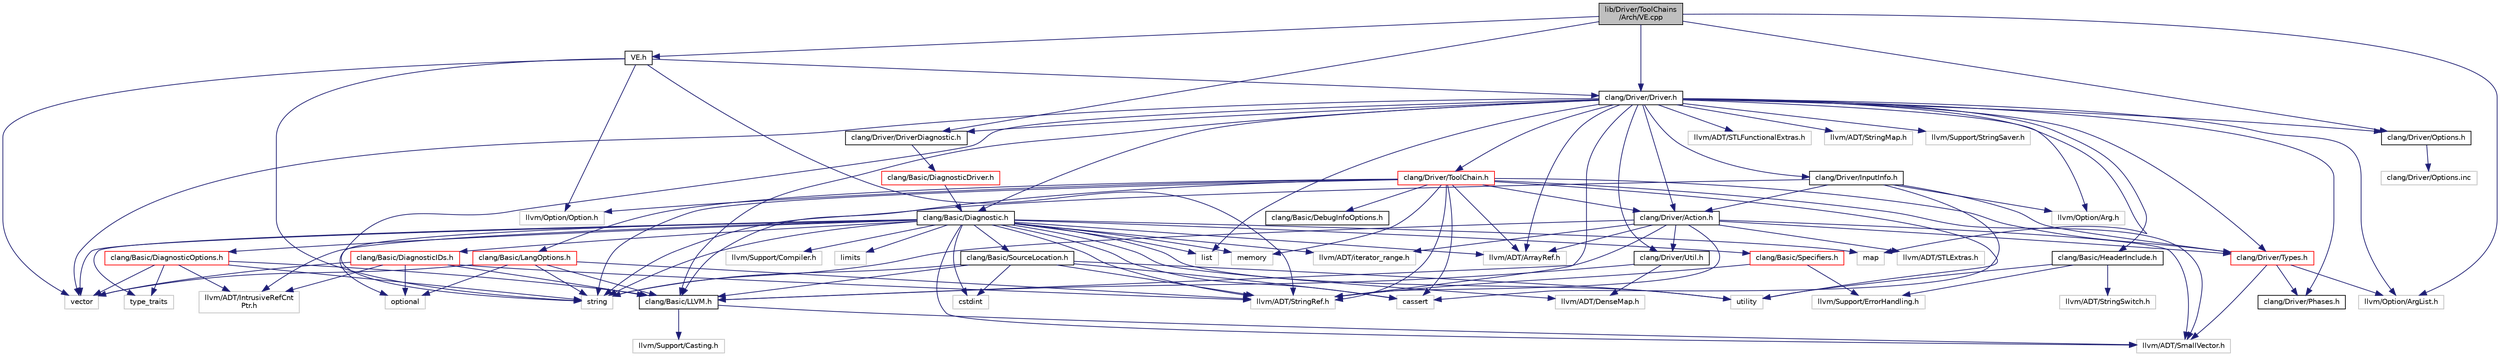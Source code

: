 digraph "lib/Driver/ToolChains/Arch/VE.cpp"
{
 // LATEX_PDF_SIZE
  bgcolor="transparent";
  edge [fontname="Helvetica",fontsize="10",labelfontname="Helvetica",labelfontsize="10"];
  node [fontname="Helvetica",fontsize="10",shape=record];
  Node1 [label="lib/Driver/ToolChains\l/Arch/VE.cpp",height=0.2,width=0.4,color="black", fillcolor="grey75", style="filled", fontcolor="black",tooltip=" "];
  Node1 -> Node2 [color="midnightblue",fontsize="10",style="solid",fontname="Helvetica"];
  Node2 [label="VE.h",height=0.2,width=0.4,color="black",URL="$Driver_2ToolChains_2Arch_2VE_8h.html",tooltip=" "];
  Node2 -> Node3 [color="midnightblue",fontsize="10",style="solid",fontname="Helvetica"];
  Node3 [label="clang/Driver/Driver.h",height=0.2,width=0.4,color="black",URL="$Driver_8h.html",tooltip=" "];
  Node3 -> Node4 [color="midnightblue",fontsize="10",style="solid",fontname="Helvetica"];
  Node4 [label="clang/Basic/Diagnostic.h",height=0.2,width=0.4,color="black",URL="$Basic_2Diagnostic_8h.html",tooltip=" "];
  Node4 -> Node5 [color="midnightblue",fontsize="10",style="solid",fontname="Helvetica"];
  Node5 [label="clang/Basic/DiagnosticIDs.h",height=0.2,width=0.4,color="red",URL="$DiagnosticIDs_8h.html",tooltip=" "];
  Node5 -> Node6 [color="midnightblue",fontsize="10",style="solid",fontname="Helvetica"];
  Node6 [label="clang/Basic/LLVM.h",height=0.2,width=0.4,color="black",URL="$LLVM_8h.html",tooltip=" "];
  Node6 -> Node7 [color="midnightblue",fontsize="10",style="solid",fontname="Helvetica"];
  Node7 [label="llvm/Support/Casting.h",height=0.2,width=0.4,color="grey75",tooltip=" "];
  Node6 -> Node8 [color="midnightblue",fontsize="10",style="solid",fontname="Helvetica"];
  Node8 [label="llvm/ADT/SmallVector.h",height=0.2,width=0.4,color="grey75",tooltip=" "];
  Node5 -> Node9 [color="midnightblue",fontsize="10",style="solid",fontname="Helvetica"];
  Node9 [label="llvm/ADT/IntrusiveRefCnt\lPtr.h",height=0.2,width=0.4,color="grey75",tooltip=" "];
  Node5 -> Node10 [color="midnightblue",fontsize="10",style="solid",fontname="Helvetica"];
  Node10 [label="llvm/ADT/StringRef.h",height=0.2,width=0.4,color="grey75",tooltip=" "];
  Node5 -> Node11 [color="midnightblue",fontsize="10",style="solid",fontname="Helvetica"];
  Node11 [label="optional",height=0.2,width=0.4,color="grey75",tooltip=" "];
  Node5 -> Node12 [color="midnightblue",fontsize="10",style="solid",fontname="Helvetica"];
  Node12 [label="vector",height=0.2,width=0.4,color="grey75",tooltip=" "];
  Node4 -> Node14 [color="midnightblue",fontsize="10",style="solid",fontname="Helvetica"];
  Node14 [label="clang/Basic/DiagnosticOptions.h",height=0.2,width=0.4,color="red",URL="$DiagnosticOptions_8h.html",tooltip=" "];
  Node14 -> Node6 [color="midnightblue",fontsize="10",style="solid",fontname="Helvetica"];
  Node14 -> Node9 [color="midnightblue",fontsize="10",style="solid",fontname="Helvetica"];
  Node14 -> Node15 [color="midnightblue",fontsize="10",style="solid",fontname="Helvetica"];
  Node15 [label="string",height=0.2,width=0.4,color="grey75",tooltip=" "];
  Node14 -> Node16 [color="midnightblue",fontsize="10",style="solid",fontname="Helvetica"];
  Node16 [label="type_traits",height=0.2,width=0.4,color="grey75",tooltip=" "];
  Node14 -> Node12 [color="midnightblue",fontsize="10",style="solid",fontname="Helvetica"];
  Node4 -> Node18 [color="midnightblue",fontsize="10",style="solid",fontname="Helvetica"];
  Node18 [label="clang/Basic/SourceLocation.h",height=0.2,width=0.4,color="black",URL="$SourceLocation_8h.html",tooltip=" "];
  Node18 -> Node6 [color="midnightblue",fontsize="10",style="solid",fontname="Helvetica"];
  Node18 -> Node10 [color="midnightblue",fontsize="10",style="solid",fontname="Helvetica"];
  Node18 -> Node19 [color="midnightblue",fontsize="10",style="solid",fontname="Helvetica"];
  Node19 [label="cassert",height=0.2,width=0.4,color="grey75",tooltip=" "];
  Node18 -> Node20 [color="midnightblue",fontsize="10",style="solid",fontname="Helvetica"];
  Node20 [label="cstdint",height=0.2,width=0.4,color="grey75",tooltip=" "];
  Node18 -> Node15 [color="midnightblue",fontsize="10",style="solid",fontname="Helvetica"];
  Node18 -> Node21 [color="midnightblue",fontsize="10",style="solid",fontname="Helvetica"];
  Node21 [label="utility",height=0.2,width=0.4,color="grey75",tooltip=" "];
  Node4 -> Node22 [color="midnightblue",fontsize="10",style="solid",fontname="Helvetica"];
  Node22 [label="clang/Basic/Specifiers.h",height=0.2,width=0.4,color="red",URL="$Specifiers_8h.html",tooltip=" "];
  Node22 -> Node10 [color="midnightblue",fontsize="10",style="solid",fontname="Helvetica"];
  Node22 -> Node24 [color="midnightblue",fontsize="10",style="solid",fontname="Helvetica"];
  Node24 [label="llvm/Support/ErrorHandling.h",height=0.2,width=0.4,color="grey75",tooltip=" "];
  Node4 -> Node27 [color="midnightblue",fontsize="10",style="solid",fontname="Helvetica"];
  Node27 [label="llvm/ADT/ArrayRef.h",height=0.2,width=0.4,color="grey75",tooltip=" "];
  Node4 -> Node28 [color="midnightblue",fontsize="10",style="solid",fontname="Helvetica"];
  Node28 [label="llvm/ADT/DenseMap.h",height=0.2,width=0.4,color="grey75",tooltip=" "];
  Node4 -> Node9 [color="midnightblue",fontsize="10",style="solid",fontname="Helvetica"];
  Node4 -> Node8 [color="midnightblue",fontsize="10",style="solid",fontname="Helvetica"];
  Node4 -> Node10 [color="midnightblue",fontsize="10",style="solid",fontname="Helvetica"];
  Node4 -> Node29 [color="midnightblue",fontsize="10",style="solid",fontname="Helvetica"];
  Node29 [label="llvm/ADT/iterator_range.h",height=0.2,width=0.4,color="grey75",tooltip=" "];
  Node4 -> Node30 [color="midnightblue",fontsize="10",style="solid",fontname="Helvetica"];
  Node30 [label="llvm/Support/Compiler.h",height=0.2,width=0.4,color="grey75",tooltip=" "];
  Node4 -> Node19 [color="midnightblue",fontsize="10",style="solid",fontname="Helvetica"];
  Node4 -> Node20 [color="midnightblue",fontsize="10",style="solid",fontname="Helvetica"];
  Node4 -> Node31 [color="midnightblue",fontsize="10",style="solid",fontname="Helvetica"];
  Node31 [label="limits",height=0.2,width=0.4,color="grey75",tooltip=" "];
  Node4 -> Node32 [color="midnightblue",fontsize="10",style="solid",fontname="Helvetica"];
  Node32 [label="list",height=0.2,width=0.4,color="grey75",tooltip=" "];
  Node4 -> Node33 [color="midnightblue",fontsize="10",style="solid",fontname="Helvetica"];
  Node33 [label="map",height=0.2,width=0.4,color="grey75",tooltip=" "];
  Node4 -> Node34 [color="midnightblue",fontsize="10",style="solid",fontname="Helvetica"];
  Node34 [label="memory",height=0.2,width=0.4,color="grey75",tooltip=" "];
  Node4 -> Node11 [color="midnightblue",fontsize="10",style="solid",fontname="Helvetica"];
  Node4 -> Node15 [color="midnightblue",fontsize="10",style="solid",fontname="Helvetica"];
  Node4 -> Node16 [color="midnightblue",fontsize="10",style="solid",fontname="Helvetica"];
  Node4 -> Node21 [color="midnightblue",fontsize="10",style="solid",fontname="Helvetica"];
  Node4 -> Node12 [color="midnightblue",fontsize="10",style="solid",fontname="Helvetica"];
  Node3 -> Node35 [color="midnightblue",fontsize="10",style="solid",fontname="Helvetica"];
  Node35 [label="clang/Basic/HeaderInclude.h",height=0.2,width=0.4,color="black",URL="$HeaderInclude_8h.html",tooltip=" "];
  Node35 -> Node36 [color="midnightblue",fontsize="10",style="solid",fontname="Helvetica"];
  Node36 [label="llvm/ADT/StringSwitch.h",height=0.2,width=0.4,color="grey75",tooltip=" "];
  Node35 -> Node24 [color="midnightblue",fontsize="10",style="solid",fontname="Helvetica"];
  Node35 -> Node21 [color="midnightblue",fontsize="10",style="solid",fontname="Helvetica"];
  Node3 -> Node6 [color="midnightblue",fontsize="10",style="solid",fontname="Helvetica"];
  Node3 -> Node37 [color="midnightblue",fontsize="10",style="solid",fontname="Helvetica"];
  Node37 [label="clang/Driver/Action.h",height=0.2,width=0.4,color="black",URL="$Action_8h.html",tooltip=" "];
  Node37 -> Node6 [color="midnightblue",fontsize="10",style="solid",fontname="Helvetica"];
  Node37 -> Node38 [color="midnightblue",fontsize="10",style="solid",fontname="Helvetica"];
  Node38 [label="clang/Driver/Types.h",height=0.2,width=0.4,color="red",URL="$Driver_2Types_8h.html",tooltip=" "];
  Node38 -> Node39 [color="midnightblue",fontsize="10",style="solid",fontname="Helvetica"];
  Node39 [label="clang/Driver/Phases.h",height=0.2,width=0.4,color="black",URL="$Phases_8h.html",tooltip=" "];
  Node38 -> Node8 [color="midnightblue",fontsize="10",style="solid",fontname="Helvetica"];
  Node38 -> Node40 [color="midnightblue",fontsize="10",style="solid",fontname="Helvetica"];
  Node40 [label="llvm/Option/ArgList.h",height=0.2,width=0.4,color="grey75",tooltip=" "];
  Node37 -> Node42 [color="midnightblue",fontsize="10",style="solid",fontname="Helvetica"];
  Node42 [label="clang/Driver/Util.h",height=0.2,width=0.4,color="black",URL="$Util_8h.html",tooltip=" "];
  Node42 -> Node6 [color="midnightblue",fontsize="10",style="solid",fontname="Helvetica"];
  Node42 -> Node28 [color="midnightblue",fontsize="10",style="solid",fontname="Helvetica"];
  Node37 -> Node27 [color="midnightblue",fontsize="10",style="solid",fontname="Helvetica"];
  Node37 -> Node43 [color="midnightblue",fontsize="10",style="solid",fontname="Helvetica"];
  Node43 [label="llvm/ADT/STLExtras.h",height=0.2,width=0.4,color="grey75",tooltip=" "];
  Node37 -> Node8 [color="midnightblue",fontsize="10",style="solid",fontname="Helvetica"];
  Node37 -> Node10 [color="midnightblue",fontsize="10",style="solid",fontname="Helvetica"];
  Node37 -> Node29 [color="midnightblue",fontsize="10",style="solid",fontname="Helvetica"];
  Node37 -> Node15 [color="midnightblue",fontsize="10",style="solid",fontname="Helvetica"];
  Node3 -> Node44 [color="midnightblue",fontsize="10",style="solid",fontname="Helvetica"];
  Node44 [label="clang/Driver/DriverDiagnostic.h",height=0.2,width=0.4,color="black",URL="$DriverDiagnostic_8h.html",tooltip=" "];
  Node44 -> Node45 [color="midnightblue",fontsize="10",style="solid",fontname="Helvetica"];
  Node45 [label="clang/Basic/DiagnosticDriver.h",height=0.2,width=0.4,color="red",URL="$DiagnosticDriver_8h.html",tooltip=" "];
  Node45 -> Node4 [color="midnightblue",fontsize="10",style="solid",fontname="Helvetica"];
  Node3 -> Node47 [color="midnightblue",fontsize="10",style="solid",fontname="Helvetica"];
  Node47 [label="clang/Driver/InputInfo.h",height=0.2,width=0.4,color="black",URL="$InputInfo_8h.html",tooltip=" "];
  Node47 -> Node37 [color="midnightblue",fontsize="10",style="solid",fontname="Helvetica"];
  Node47 -> Node38 [color="midnightblue",fontsize="10",style="solid",fontname="Helvetica"];
  Node47 -> Node48 [color="midnightblue",fontsize="10",style="solid",fontname="Helvetica"];
  Node48 [label="llvm/Option/Arg.h",height=0.2,width=0.4,color="grey75",tooltip=" "];
  Node47 -> Node19 [color="midnightblue",fontsize="10",style="solid",fontname="Helvetica"];
  Node47 -> Node15 [color="midnightblue",fontsize="10",style="solid",fontname="Helvetica"];
  Node3 -> Node49 [color="midnightblue",fontsize="10",style="solid",fontname="Helvetica"];
  Node49 [label="clang/Driver/Options.h",height=0.2,width=0.4,color="black",URL="$Options_8h.html",tooltip=" "];
  Node49 -> Node50 [color="midnightblue",fontsize="10",style="solid",fontname="Helvetica"];
  Node50 [label="clang/Driver/Options.inc",height=0.2,width=0.4,color="grey75",tooltip=" "];
  Node3 -> Node39 [color="midnightblue",fontsize="10",style="solid",fontname="Helvetica"];
  Node3 -> Node51 [color="midnightblue",fontsize="10",style="solid",fontname="Helvetica"];
  Node51 [label="clang/Driver/ToolChain.h",height=0.2,width=0.4,color="red",URL="$ToolChain_8h.html",tooltip=" "];
  Node51 -> Node52 [color="midnightblue",fontsize="10",style="solid",fontname="Helvetica"];
  Node52 [label="clang/Basic/DebugInfoOptions.h",height=0.2,width=0.4,color="black",URL="$DebugInfoOptions_8h.html",tooltip=" "];
  Node51 -> Node6 [color="midnightblue",fontsize="10",style="solid",fontname="Helvetica"];
  Node51 -> Node53 [color="midnightblue",fontsize="10",style="solid",fontname="Helvetica"];
  Node53 [label="clang/Basic/LangOptions.h",height=0.2,width=0.4,color="red",URL="$LangOptions_8h.html",tooltip=" "];
  Node53 -> Node6 [color="midnightblue",fontsize="10",style="solid",fontname="Helvetica"];
  Node53 -> Node10 [color="midnightblue",fontsize="10",style="solid",fontname="Helvetica"];
  Node53 -> Node11 [color="midnightblue",fontsize="10",style="solid",fontname="Helvetica"];
  Node53 -> Node15 [color="midnightblue",fontsize="10",style="solid",fontname="Helvetica"];
  Node53 -> Node12 [color="midnightblue",fontsize="10",style="solid",fontname="Helvetica"];
  Node51 -> Node37 [color="midnightblue",fontsize="10",style="solid",fontname="Helvetica"];
  Node51 -> Node38 [color="midnightblue",fontsize="10",style="solid",fontname="Helvetica"];
  Node51 -> Node27 [color="midnightblue",fontsize="10",style="solid",fontname="Helvetica"];
  Node51 -> Node8 [color="midnightblue",fontsize="10",style="solid",fontname="Helvetica"];
  Node51 -> Node10 [color="midnightblue",fontsize="10",style="solid",fontname="Helvetica"];
  Node51 -> Node76 [color="midnightblue",fontsize="10",style="solid",fontname="Helvetica"];
  Node76 [label="llvm/Option/Option.h",height=0.2,width=0.4,color="grey75",tooltip=" "];
  Node51 -> Node19 [color="midnightblue",fontsize="10",style="solid",fontname="Helvetica"];
  Node51 -> Node34 [color="midnightblue",fontsize="10",style="solid",fontname="Helvetica"];
  Node51 -> Node15 [color="midnightblue",fontsize="10",style="solid",fontname="Helvetica"];
  Node51 -> Node21 [color="midnightblue",fontsize="10",style="solid",fontname="Helvetica"];
  Node3 -> Node38 [color="midnightblue",fontsize="10",style="solid",fontname="Helvetica"];
  Node3 -> Node42 [color="midnightblue",fontsize="10",style="solid",fontname="Helvetica"];
  Node3 -> Node27 [color="midnightblue",fontsize="10",style="solid",fontname="Helvetica"];
  Node3 -> Node79 [color="midnightblue",fontsize="10",style="solid",fontname="Helvetica"];
  Node79 [label="llvm/ADT/STLFunctionalExtras.h",height=0.2,width=0.4,color="grey75",tooltip=" "];
  Node3 -> Node65 [color="midnightblue",fontsize="10",style="solid",fontname="Helvetica"];
  Node65 [label="llvm/ADT/StringMap.h",height=0.2,width=0.4,color="grey75",tooltip=" "];
  Node3 -> Node10 [color="midnightblue",fontsize="10",style="solid",fontname="Helvetica"];
  Node3 -> Node48 [color="midnightblue",fontsize="10",style="solid",fontname="Helvetica"];
  Node3 -> Node40 [color="midnightblue",fontsize="10",style="solid",fontname="Helvetica"];
  Node3 -> Node80 [color="midnightblue",fontsize="10",style="solid",fontname="Helvetica"];
  Node80 [label="llvm/Support/StringSaver.h",height=0.2,width=0.4,color="grey75",tooltip=" "];
  Node3 -> Node32 [color="midnightblue",fontsize="10",style="solid",fontname="Helvetica"];
  Node3 -> Node33 [color="midnightblue",fontsize="10",style="solid",fontname="Helvetica"];
  Node3 -> Node15 [color="midnightblue",fontsize="10",style="solid",fontname="Helvetica"];
  Node3 -> Node12 [color="midnightblue",fontsize="10",style="solid",fontname="Helvetica"];
  Node2 -> Node10 [color="midnightblue",fontsize="10",style="solid",fontname="Helvetica"];
  Node2 -> Node76 [color="midnightblue",fontsize="10",style="solid",fontname="Helvetica"];
  Node2 -> Node15 [color="midnightblue",fontsize="10",style="solid",fontname="Helvetica"];
  Node2 -> Node12 [color="midnightblue",fontsize="10",style="solid",fontname="Helvetica"];
  Node1 -> Node3 [color="midnightblue",fontsize="10",style="solid",fontname="Helvetica"];
  Node1 -> Node44 [color="midnightblue",fontsize="10",style="solid",fontname="Helvetica"];
  Node1 -> Node49 [color="midnightblue",fontsize="10",style="solid",fontname="Helvetica"];
  Node1 -> Node40 [color="midnightblue",fontsize="10",style="solid",fontname="Helvetica"];
}
